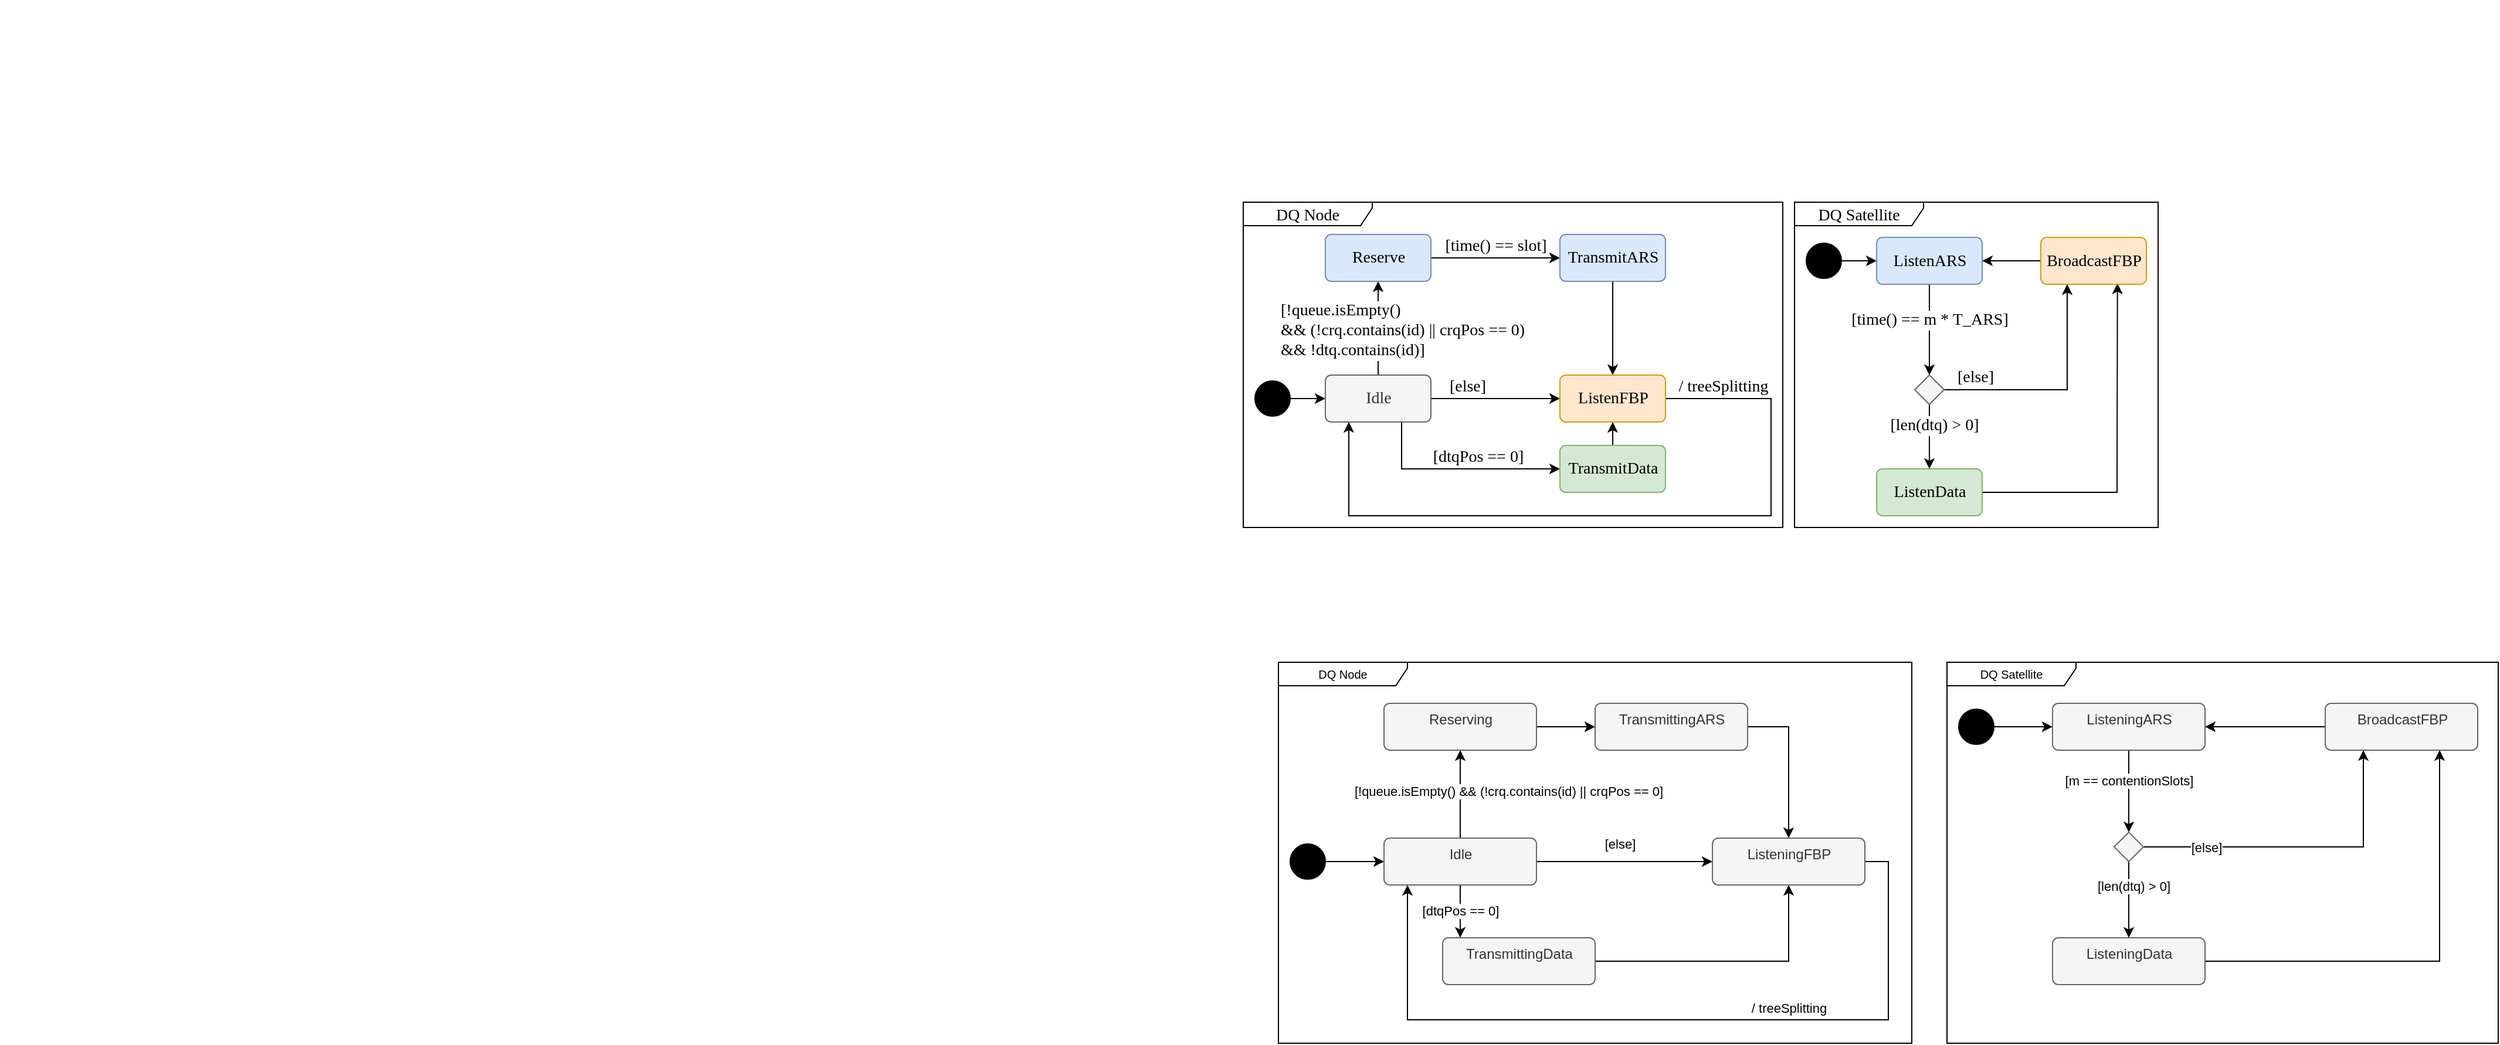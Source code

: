 <mxfile version="23.1.1" type="device">
  <diagram id="aoEpwyaVwkygxryid49U" name="Page-1">
    <mxGraphModel dx="3493" dy="2128" grid="1" gridSize="10" guides="1" tooltips="1" connect="1" arrows="1" fold="1" page="1" pageScale="1" pageWidth="850" pageHeight="1100" math="0" shadow="0">
      <root>
        <mxCell id="0" />
        <mxCell id="1" parent="0" />
        <mxCell id="NaTh2jjpvzgjg7sWAXUI-25" style="edgeStyle=orthogonalEdgeStyle;rounded=0;orthogonalLoop=1;jettySize=auto;html=1;" parent="1" source="NaTh2jjpvzgjg7sWAXUI-26" target="NaTh2jjpvzgjg7sWAXUI-29" edge="1">
          <mxGeometry relative="1" as="geometry" />
        </mxCell>
        <mxCell id="NaTh2jjpvzgjg7sWAXUI-26" value="" style="ellipse;fillColor=strokeColor;" parent="1" vertex="1">
          <mxGeometry x="60" y="660" width="30" height="30" as="geometry" />
        </mxCell>
        <mxCell id="8myoIXHwX_xvSEYw4F4F-2" style="edgeStyle=orthogonalEdgeStyle;rounded=0;orthogonalLoop=1;jettySize=auto;html=1;exitX=0.5;exitY=0;exitDx=0;exitDy=0;" parent="1" source="NaTh2jjpvzgjg7sWAXUI-29" target="8myoIXHwX_xvSEYw4F4F-1" edge="1">
          <mxGeometry relative="1" as="geometry" />
        </mxCell>
        <mxCell id="8myoIXHwX_xvSEYw4F4F-3" value="[!queue.isEmpty() &amp;amp;&amp;amp; (!crq.contains(id) || crqPos == 0]" style="edgeLabel;html=1;align=center;verticalAlign=middle;resizable=0;points=[];" parent="8myoIXHwX_xvSEYw4F4F-2" vertex="1" connectable="0">
          <mxGeometry x="-0.319" relative="1" as="geometry">
            <mxPoint x="41" y="-15" as="offset" />
          </mxGeometry>
        </mxCell>
        <mxCell id="8myoIXHwX_xvSEYw4F4F-7" style="edgeStyle=orthogonalEdgeStyle;rounded=0;orthogonalLoop=1;jettySize=auto;html=1;" parent="1" source="NaTh2jjpvzgjg7sWAXUI-29" target="8myoIXHwX_xvSEYw4F4F-6" edge="1">
          <mxGeometry relative="1" as="geometry">
            <Array as="points">
              <mxPoint x="205" y="730" />
              <mxPoint x="205" y="730" />
            </Array>
          </mxGeometry>
        </mxCell>
        <mxCell id="8myoIXHwX_xvSEYw4F4F-8" value="[dtqPos == 0]" style="edgeLabel;html=1;align=center;verticalAlign=middle;resizable=0;points=[];" parent="8myoIXHwX_xvSEYw4F4F-7" vertex="1" connectable="0">
          <mxGeometry x="-0.58" y="1" relative="1" as="geometry">
            <mxPoint x="-1" y="12" as="offset" />
          </mxGeometry>
        </mxCell>
        <mxCell id="8myoIXHwX_xvSEYw4F4F-10" style="edgeStyle=orthogonalEdgeStyle;rounded=0;orthogonalLoop=1;jettySize=auto;html=1;" parent="1" source="NaTh2jjpvzgjg7sWAXUI-29" target="8myoIXHwX_xvSEYw4F4F-9" edge="1">
          <mxGeometry relative="1" as="geometry" />
        </mxCell>
        <mxCell id="8myoIXHwX_xvSEYw4F4F-11" value="[else]" style="edgeLabel;html=1;align=center;verticalAlign=middle;resizable=0;points=[];" parent="8myoIXHwX_xvSEYw4F4F-10" vertex="1" connectable="0">
          <mxGeometry x="-0.484" y="1" relative="1" as="geometry">
            <mxPoint x="32" y="-14" as="offset" />
          </mxGeometry>
        </mxCell>
        <mxCell id="NaTh2jjpvzgjg7sWAXUI-29" value="Idle" style="html=1;align=center;verticalAlign=top;rounded=1;absoluteArcSize=1;arcSize=10;dashed=0;fillColor=#f5f5f5;fontColor=#333333;strokeColor=#666666;" parent="1" vertex="1">
          <mxGeometry x="140" y="655" width="130" height="40" as="geometry" />
        </mxCell>
        <mxCell id="8myoIXHwX_xvSEYw4F4F-12" style="edgeStyle=orthogonalEdgeStyle;rounded=0;orthogonalLoop=1;jettySize=auto;html=1;" parent="1" source="8myoIXHwX_xvSEYw4F4F-17" target="8myoIXHwX_xvSEYw4F4F-9" edge="1">
          <mxGeometry relative="1" as="geometry">
            <Array as="points">
              <mxPoint x="485" y="560" />
            </Array>
          </mxGeometry>
        </mxCell>
        <mxCell id="8myoIXHwX_xvSEYw4F4F-18" style="edgeStyle=orthogonalEdgeStyle;rounded=0;orthogonalLoop=1;jettySize=auto;html=1;" parent="1" source="8myoIXHwX_xvSEYw4F4F-1" target="8myoIXHwX_xvSEYw4F4F-17" edge="1">
          <mxGeometry relative="1" as="geometry" />
        </mxCell>
        <mxCell id="8myoIXHwX_xvSEYw4F4F-1" value="Reserving" style="html=1;align=center;verticalAlign=top;rounded=1;absoluteArcSize=1;arcSize=10;dashed=0;fillColor=#f5f5f5;fontColor=#333333;strokeColor=#666666;" parent="1" vertex="1">
          <mxGeometry x="140" y="540" width="130" height="40" as="geometry" />
        </mxCell>
        <mxCell id="8myoIXHwX_xvSEYw4F4F-13" style="edgeStyle=orthogonalEdgeStyle;rounded=0;orthogonalLoop=1;jettySize=auto;html=1;" parent="1" source="8myoIXHwX_xvSEYw4F4F-6" target="8myoIXHwX_xvSEYw4F4F-9" edge="1">
          <mxGeometry relative="1" as="geometry">
            <Array as="points">
              <mxPoint x="485" y="760" />
            </Array>
          </mxGeometry>
        </mxCell>
        <mxCell id="8myoIXHwX_xvSEYw4F4F-6" value="TransmittingData" style="html=1;align=center;verticalAlign=top;rounded=1;absoluteArcSize=1;arcSize=10;dashed=0;fillColor=#f5f5f5;fontColor=#333333;strokeColor=#666666;" parent="1" vertex="1">
          <mxGeometry x="190" y="740" width="130" height="40" as="geometry" />
        </mxCell>
        <mxCell id="8myoIXHwX_xvSEYw4F4F-14" style="edgeStyle=orthogonalEdgeStyle;rounded=0;orthogonalLoop=1;jettySize=auto;html=1;" parent="1" source="8myoIXHwX_xvSEYw4F4F-9" target="NaTh2jjpvzgjg7sWAXUI-29" edge="1">
          <mxGeometry relative="1" as="geometry">
            <Array as="points">
              <mxPoint x="570" y="675" />
              <mxPoint x="570" y="810" />
              <mxPoint x="160" y="810" />
            </Array>
          </mxGeometry>
        </mxCell>
        <mxCell id="8myoIXHwX_xvSEYw4F4F-15" value="/ treeSplitting" style="edgeLabel;html=1;align=center;verticalAlign=middle;resizable=0;points=[];" parent="8myoIXHwX_xvSEYw4F4F-14" vertex="1" connectable="0">
          <mxGeometry x="0.076" y="3" relative="1" as="geometry">
            <mxPoint x="126" y="-13" as="offset" />
          </mxGeometry>
        </mxCell>
        <mxCell id="8myoIXHwX_xvSEYw4F4F-9" value="ListeningFBP" style="html=1;align=center;verticalAlign=top;rounded=1;absoluteArcSize=1;arcSize=10;dashed=0;fillColor=#f5f5f5;fontColor=#333333;strokeColor=#666666;" parent="1" vertex="1">
          <mxGeometry x="420" y="655" width="130" height="40" as="geometry" />
        </mxCell>
        <mxCell id="8myoIXHwX_xvSEYw4F4F-16" value="DQ Node" style="shape=umlFrame;whiteSpace=wrap;html=1;fontSize=10;width=110;height=20;" parent="1" vertex="1">
          <mxGeometry x="50" y="505" width="540" height="325" as="geometry" />
        </mxCell>
        <mxCell id="8myoIXHwX_xvSEYw4F4F-17" value="TransmittingARS" style="html=1;align=center;verticalAlign=top;rounded=1;absoluteArcSize=1;arcSize=10;dashed=0;fillColor=#f5f5f5;fontColor=#333333;strokeColor=#666666;" parent="1" vertex="1">
          <mxGeometry x="320" y="540" width="130" height="40" as="geometry" />
        </mxCell>
        <mxCell id="ifaudsmOs5MDKRNVzAqA-16" style="edgeStyle=orthogonalEdgeStyle;rounded=0;orthogonalLoop=1;jettySize=auto;html=1;" parent="1" source="ifaudsmOs5MDKRNVzAqA-17" target="ifaudsmOs5MDKRNVzAqA-20" edge="1">
          <mxGeometry relative="1" as="geometry" />
        </mxCell>
        <mxCell id="ifaudsmOs5MDKRNVzAqA-17" value="" style="ellipse;fillColor=strokeColor;" parent="1" vertex="1">
          <mxGeometry x="630" y="545" width="30" height="30" as="geometry" />
        </mxCell>
        <mxCell id="ifaudsmOs5MDKRNVzAqA-18" style="edgeStyle=orthogonalEdgeStyle;rounded=0;orthogonalLoop=1;jettySize=auto;html=1;fontSize=10;" parent="1" source="ifaudsmOs5MDKRNVzAqA-20" target="ifaudsmOs5MDKRNVzAqA-30" edge="1">
          <mxGeometry relative="1" as="geometry">
            <mxPoint x="900" y="585" as="targetPoint" />
          </mxGeometry>
        </mxCell>
        <mxCell id="ifaudsmOs5MDKRNVzAqA-19" value="[m == contentionSlots]" style="edgeLabel;html=1;align=center;verticalAlign=middle;resizable=0;points=[];" parent="ifaudsmOs5MDKRNVzAqA-18" vertex="1" connectable="0">
          <mxGeometry x="-0.257" y="1" relative="1" as="geometry">
            <mxPoint x="-1" as="offset" />
          </mxGeometry>
        </mxCell>
        <mxCell id="ifaudsmOs5MDKRNVzAqA-20" value="ListeningARS" style="html=1;align=center;verticalAlign=top;rounded=1;absoluteArcSize=1;arcSize=10;dashed=0;fillColor=#f5f5f5;fontColor=#333333;strokeColor=#666666;" parent="1" vertex="1">
          <mxGeometry x="710" y="540" width="130" height="40" as="geometry" />
        </mxCell>
        <mxCell id="ifaudsmOs5MDKRNVzAqA-21" value="DQ Satellite" style="shape=umlFrame;whiteSpace=wrap;html=1;fontSize=10;width=110;height=20;" parent="1" vertex="1">
          <mxGeometry x="620" y="505" width="470" height="325" as="geometry" />
        </mxCell>
        <mxCell id="ifaudsmOs5MDKRNVzAqA-22" style="edgeStyle=orthogonalEdgeStyle;rounded=0;orthogonalLoop=1;jettySize=auto;html=1;exitX=1;exitY=0.5;exitDx=0;exitDy=0;entryX=0.75;entryY=1;entryDx=0;entryDy=0;" parent="1" source="ifaudsmOs5MDKRNVzAqA-23" target="ifaudsmOs5MDKRNVzAqA-25" edge="1">
          <mxGeometry relative="1" as="geometry">
            <Array as="points">
              <mxPoint x="1040" y="760" />
            </Array>
          </mxGeometry>
        </mxCell>
        <mxCell id="ifaudsmOs5MDKRNVzAqA-23" value="ListeningData" style="html=1;align=center;verticalAlign=top;rounded=1;absoluteArcSize=1;arcSize=10;dashed=0;fillColor=#f5f5f5;fontColor=#333333;strokeColor=#666666;" parent="1" vertex="1">
          <mxGeometry x="710" y="740" width="130" height="40" as="geometry" />
        </mxCell>
        <mxCell id="ifaudsmOs5MDKRNVzAqA-24" style="edgeStyle=orthogonalEdgeStyle;rounded=0;orthogonalLoop=1;jettySize=auto;html=1;" parent="1" source="ifaudsmOs5MDKRNVzAqA-25" target="ifaudsmOs5MDKRNVzAqA-20" edge="1">
          <mxGeometry relative="1" as="geometry" />
        </mxCell>
        <mxCell id="ifaudsmOs5MDKRNVzAqA-25" value="BroadcastFBP" style="html=1;align=center;verticalAlign=top;rounded=1;absoluteArcSize=1;arcSize=10;dashed=0;fillColor=#f5f5f5;fontColor=#333333;strokeColor=#666666;" parent="1" vertex="1">
          <mxGeometry x="942.5" y="540" width="130" height="40" as="geometry" />
        </mxCell>
        <mxCell id="ifaudsmOs5MDKRNVzAqA-28" style="edgeStyle=orthogonalEdgeStyle;rounded=0;orthogonalLoop=1;jettySize=auto;html=1;" parent="1" source="ifaudsmOs5MDKRNVzAqA-30" target="ifaudsmOs5MDKRNVzAqA-23" edge="1">
          <mxGeometry relative="1" as="geometry" />
        </mxCell>
        <mxCell id="ifaudsmOs5MDKRNVzAqA-29" value="[len(dtq) &amp;gt; 0]" style="edgeLabel;html=1;align=center;verticalAlign=middle;resizable=0;points=[];" parent="ifaudsmOs5MDKRNVzAqA-28" vertex="1" connectable="0">
          <mxGeometry x="-0.448" relative="1" as="geometry">
            <mxPoint x="4" y="3" as="offset" />
          </mxGeometry>
        </mxCell>
        <mxCell id="ifaudsmOs5MDKRNVzAqA-33" style="edgeStyle=orthogonalEdgeStyle;rounded=0;orthogonalLoop=1;jettySize=auto;html=1;exitX=1;exitY=0.5;exitDx=0;exitDy=0;entryX=0.25;entryY=1;entryDx=0;entryDy=0;" parent="1" source="ifaudsmOs5MDKRNVzAqA-30" target="ifaudsmOs5MDKRNVzAqA-25" edge="1">
          <mxGeometry relative="1" as="geometry" />
        </mxCell>
        <mxCell id="ifaudsmOs5MDKRNVzAqA-34" value="[else]" style="edgeLabel;html=1;align=center;verticalAlign=middle;resizable=0;points=[];" parent="ifaudsmOs5MDKRNVzAqA-33" vertex="1" connectable="0">
          <mxGeometry x="-0.49" y="2" relative="1" as="geometry">
            <mxPoint x="-16" y="2" as="offset" />
          </mxGeometry>
        </mxCell>
        <mxCell id="ifaudsmOs5MDKRNVzAqA-30" value="" style="rhombus;whiteSpace=wrap;html=1;fillColor=#f5f5f5;fontColor=#333333;strokeColor=#666666;" parent="1" vertex="1">
          <mxGeometry x="762.5" y="650" width="25" height="25" as="geometry" />
        </mxCell>
        <mxCell id="bgmofIdBYpxs3ws7wYql-1" value="&lt;font style=&quot;font-size: 14px;&quot; face=&quot;Times New Roman&quot;&gt;DQ Satellite&lt;/font&gt;" style="shape=umlFrame;whiteSpace=wrap;html=1;fontSize=14;width=110;height=20;" vertex="1" parent="1">
          <mxGeometry x="490" y="112.5" width="310" height="277.5" as="geometry" />
        </mxCell>
        <mxCell id="bgmofIdBYpxs3ws7wYql-2" value="&lt;font style=&quot;font-size: 14px;&quot; face=&quot;Times New Roman&quot;&gt;DQ Node&lt;/font&gt;" style="shape=umlFrame;whiteSpace=wrap;html=1;fontSize=14;width=110;height=20;" vertex="1" parent="1">
          <mxGeometry x="20" y="112.5" width="460" height="277.5" as="geometry" />
        </mxCell>
        <mxCell id="bgmofIdBYpxs3ws7wYql-3" style="edgeStyle=orthogonalEdgeStyle;rounded=0;orthogonalLoop=1;jettySize=auto;html=1;fontFamily=Times New Roman;fontSize=14;" edge="1" parent="1" source="bgmofIdBYpxs3ws7wYql-4" target="bgmofIdBYpxs3ws7wYql-11">
          <mxGeometry relative="1" as="geometry" />
        </mxCell>
        <mxCell id="bgmofIdBYpxs3ws7wYql-4" value="" style="ellipse;fillColor=strokeColor;fontFamily=Times New Roman;fontSize=14;" vertex="1" parent="1">
          <mxGeometry x="30" y="265" width="30" height="30" as="geometry" />
        </mxCell>
        <mxCell id="bgmofIdBYpxs3ws7wYql-5" style="edgeStyle=orthogonalEdgeStyle;rounded=0;orthogonalLoop=1;jettySize=auto;html=1;exitX=0.5;exitY=0;exitDx=0;exitDy=0;fontFamily=Times New Roman;fontSize=14;" edge="1" parent="1" source="bgmofIdBYpxs3ws7wYql-11" target="bgmofIdBYpxs3ws7wYql-15">
          <mxGeometry relative="1" as="geometry" />
        </mxCell>
        <mxCell id="bgmofIdBYpxs3ws7wYql-6" value="[!queue.isEmpty()&lt;br style=&quot;font-size: 14px;&quot;&gt;&amp;amp;&amp;amp; (!crq.contains(id) || crqPos == 0)&lt;br style=&quot;font-size: 14px;&quot;&gt;&amp;amp;&amp;amp; !dtq.contains(id)]" style="edgeLabel;html=1;align=left;verticalAlign=middle;resizable=0;points=[];fontFamily=Times New Roman;fontSize=14;" vertex="1" connectable="0" parent="bgmofIdBYpxs3ws7wYql-5">
          <mxGeometry x="-0.319" relative="1" as="geometry">
            <mxPoint x="-85" y="-11" as="offset" />
          </mxGeometry>
        </mxCell>
        <mxCell id="bgmofIdBYpxs3ws7wYql-7" style="edgeStyle=orthogonalEdgeStyle;rounded=0;orthogonalLoop=1;jettySize=auto;html=1;fontFamily=Times New Roman;fontSize=14;" edge="1" parent="1" source="bgmofIdBYpxs3ws7wYql-11" target="bgmofIdBYpxs3ws7wYql-17">
          <mxGeometry relative="1" as="geometry">
            <Array as="points">
              <mxPoint x="155" y="335" />
              <mxPoint x="155" y="335" />
            </Array>
          </mxGeometry>
        </mxCell>
        <mxCell id="bgmofIdBYpxs3ws7wYql-8" value="[dtqPos == 0]" style="edgeLabel;html=1;align=center;verticalAlign=middle;resizable=0;points=[];fontFamily=Times New Roman;fontSize=14;" vertex="1" connectable="0" parent="bgmofIdBYpxs3ws7wYql-7">
          <mxGeometry x="-0.58" y="1" relative="1" as="geometry">
            <mxPoint x="64" y="-7" as="offset" />
          </mxGeometry>
        </mxCell>
        <mxCell id="bgmofIdBYpxs3ws7wYql-9" style="edgeStyle=orthogonalEdgeStyle;rounded=0;orthogonalLoop=1;jettySize=auto;html=1;fontFamily=Times New Roman;fontSize=14;" edge="1" parent="1" source="bgmofIdBYpxs3ws7wYql-11" target="bgmofIdBYpxs3ws7wYql-20">
          <mxGeometry relative="1" as="geometry" />
        </mxCell>
        <mxCell id="bgmofIdBYpxs3ws7wYql-10" value="[else]" style="edgeLabel;html=1;align=center;verticalAlign=middle;resizable=0;points=[];fontFamily=Times New Roman;fontSize=14;" vertex="1" connectable="0" parent="bgmofIdBYpxs3ws7wYql-9">
          <mxGeometry x="-0.484" y="1" relative="1" as="geometry">
            <mxPoint x="2" y="-9" as="offset" />
          </mxGeometry>
        </mxCell>
        <mxCell id="bgmofIdBYpxs3ws7wYql-11" value="Idle" style="html=1;align=center;verticalAlign=middle;rounded=1;absoluteArcSize=1;arcSize=10;dashed=0;fillColor=#f5f5f5;fontColor=#333333;strokeColor=#666666;fontFamily=Times New Roman;fontSize=14;" vertex="1" parent="1">
          <mxGeometry x="90" y="260" width="90" height="40" as="geometry" />
        </mxCell>
        <mxCell id="bgmofIdBYpxs3ws7wYql-12" style="edgeStyle=orthogonalEdgeStyle;rounded=0;orthogonalLoop=1;jettySize=auto;html=1;fontFamily=Times New Roman;fontSize=14;" edge="1" parent="1" source="bgmofIdBYpxs3ws7wYql-21" target="bgmofIdBYpxs3ws7wYql-20">
          <mxGeometry relative="1" as="geometry">
            <Array as="points">
              <mxPoint x="335" y="200" />
              <mxPoint x="335" y="200" />
            </Array>
          </mxGeometry>
        </mxCell>
        <mxCell id="bgmofIdBYpxs3ws7wYql-13" style="edgeStyle=orthogonalEdgeStyle;rounded=0;orthogonalLoop=1;jettySize=auto;html=1;fontFamily=Times New Roman;fontSize=14;" edge="1" parent="1" source="bgmofIdBYpxs3ws7wYql-15" target="bgmofIdBYpxs3ws7wYql-21">
          <mxGeometry relative="1" as="geometry" />
        </mxCell>
        <mxCell id="bgmofIdBYpxs3ws7wYql-14" value="[time() == slot]" style="edgeLabel;html=1;align=center;verticalAlign=middle;resizable=0;points=[];fontFamily=Times New Roman;fontSize=14;" vertex="1" connectable="0" parent="bgmofIdBYpxs3ws7wYql-13">
          <mxGeometry x="-0.34" y="4" relative="1" as="geometry">
            <mxPoint x="18" y="-6" as="offset" />
          </mxGeometry>
        </mxCell>
        <mxCell id="bgmofIdBYpxs3ws7wYql-15" value="Reserve" style="html=1;align=center;verticalAlign=middle;rounded=1;absoluteArcSize=1;arcSize=10;dashed=0;fillColor=#dae8fc;strokeColor=#6c8ebf;fontFamily=Times New Roman;fontSize=14;" vertex="1" parent="1">
          <mxGeometry x="90" y="140" width="90" height="40" as="geometry" />
        </mxCell>
        <mxCell id="bgmofIdBYpxs3ws7wYql-16" style="edgeStyle=orthogonalEdgeStyle;rounded=0;orthogonalLoop=1;jettySize=auto;html=1;exitX=0.5;exitY=0;exitDx=0;exitDy=0;entryX=0.5;entryY=1;entryDx=0;entryDy=0;fontSize=14;" edge="1" parent="1" source="bgmofIdBYpxs3ws7wYql-17" target="bgmofIdBYpxs3ws7wYql-20">
          <mxGeometry relative="1" as="geometry" />
        </mxCell>
        <mxCell id="bgmofIdBYpxs3ws7wYql-17" value="TransmitData" style="html=1;align=center;verticalAlign=middle;rounded=1;absoluteArcSize=1;arcSize=10;dashed=0;fillColor=#d5e8d4;strokeColor=#82b366;fontFamily=Times New Roman;fontSize=14;" vertex="1" parent="1">
          <mxGeometry x="290" y="320" width="90" height="40" as="geometry" />
        </mxCell>
        <mxCell id="bgmofIdBYpxs3ws7wYql-18" style="edgeStyle=orthogonalEdgeStyle;rounded=0;orthogonalLoop=1;jettySize=auto;html=1;fontFamily=Times New Roman;fontSize=14;" edge="1" parent="1" source="bgmofIdBYpxs3ws7wYql-20" target="bgmofIdBYpxs3ws7wYql-11">
          <mxGeometry relative="1" as="geometry">
            <Array as="points">
              <mxPoint x="470" y="280" />
              <mxPoint x="470" y="380" />
              <mxPoint x="110" y="380" />
            </Array>
          </mxGeometry>
        </mxCell>
        <mxCell id="bgmofIdBYpxs3ws7wYql-19" value="/ treeSplitting" style="edgeLabel;html=1;align=center;verticalAlign=middle;resizable=0;points=[];fontFamily=Times New Roman;fontSize=14;" vertex="1" connectable="0" parent="bgmofIdBYpxs3ws7wYql-18">
          <mxGeometry x="0.076" y="3" relative="1" as="geometry">
            <mxPoint x="108" y="-113" as="offset" />
          </mxGeometry>
        </mxCell>
        <mxCell id="bgmofIdBYpxs3ws7wYql-20" value="ListenFBP" style="html=1;align=center;verticalAlign=middle;rounded=1;absoluteArcSize=1;arcSize=10;dashed=0;fillColor=#ffe6cc;strokeColor=#d79b00;fontFamily=Times New Roman;fontSize=14;" vertex="1" parent="1">
          <mxGeometry x="290" y="260" width="90" height="40" as="geometry" />
        </mxCell>
        <mxCell id="bgmofIdBYpxs3ws7wYql-21" value="TransmitARS" style="html=1;align=center;verticalAlign=middle;rounded=1;absoluteArcSize=1;arcSize=10;dashed=0;fillColor=#dae8fc;strokeColor=#6c8ebf;fontFamily=Times New Roman;fontSize=14;" vertex="1" parent="1">
          <mxGeometry x="290" y="140" width="90" height="40" as="geometry" />
        </mxCell>
        <mxCell id="bgmofIdBYpxs3ws7wYql-22" style="edgeStyle=orthogonalEdgeStyle;rounded=0;orthogonalLoop=1;jettySize=auto;html=1;fontFamily=Times New Roman;fontSize=14;" edge="1" parent="1" source="bgmofIdBYpxs3ws7wYql-23" target="bgmofIdBYpxs3ws7wYql-26">
          <mxGeometry relative="1" as="geometry" />
        </mxCell>
        <mxCell id="bgmofIdBYpxs3ws7wYql-23" value="" style="ellipse;fillColor=strokeColor;fontFamily=Times New Roman;fontSize=14;" vertex="1" parent="1">
          <mxGeometry x="500" y="147.5" width="30" height="30" as="geometry" />
        </mxCell>
        <mxCell id="bgmofIdBYpxs3ws7wYql-24" style="edgeStyle=orthogonalEdgeStyle;rounded=0;orthogonalLoop=1;jettySize=auto;html=1;fontSize=14;fontFamily=Times New Roman;" edge="1" parent="1" source="bgmofIdBYpxs3ws7wYql-26" target="bgmofIdBYpxs3ws7wYql-35">
          <mxGeometry relative="1" as="geometry">
            <mxPoint x="750" y="192.5" as="targetPoint" />
          </mxGeometry>
        </mxCell>
        <mxCell id="bgmofIdBYpxs3ws7wYql-25" value="[time() == m * T_ARS]" style="edgeLabel;html=1;align=center;verticalAlign=middle;resizable=0;points=[];fontFamily=Times New Roman;fontSize=14;" vertex="1" connectable="0" parent="bgmofIdBYpxs3ws7wYql-24">
          <mxGeometry x="-0.257" y="1" relative="1" as="geometry">
            <mxPoint x="-1" y="1" as="offset" />
          </mxGeometry>
        </mxCell>
        <mxCell id="bgmofIdBYpxs3ws7wYql-26" value="ListenARS" style="html=1;align=center;verticalAlign=middle;rounded=1;absoluteArcSize=1;arcSize=10;dashed=0;fillColor=#dae8fc;strokeColor=#6c8ebf;fontFamily=Times New Roman;fontSize=14;" vertex="1" parent="1">
          <mxGeometry x="560" y="142.5" width="90" height="40" as="geometry" />
        </mxCell>
        <mxCell id="bgmofIdBYpxs3ws7wYql-27" style="edgeStyle=orthogonalEdgeStyle;rounded=0;orthogonalLoop=1;jettySize=auto;html=1;exitX=1;exitY=0.5;exitDx=0;exitDy=0;entryX=0.726;entryY=0.982;entryDx=0;entryDy=0;fontFamily=Times New Roman;fontSize=14;entryPerimeter=0;" edge="1" parent="1" source="bgmofIdBYpxs3ws7wYql-28" target="bgmofIdBYpxs3ws7wYql-30">
          <mxGeometry relative="1" as="geometry">
            <Array as="points">
              <mxPoint x="765" y="342.5" />
              <mxPoint x="765" y="186.5" />
            </Array>
            <mxPoint x="722.47" y="307.5" as="sourcePoint" />
            <mxPoint x="922.47" y="152.5" as="targetPoint" />
          </mxGeometry>
        </mxCell>
        <mxCell id="bgmofIdBYpxs3ws7wYql-28" value="ListenData" style="html=1;align=center;verticalAlign=middle;rounded=1;absoluteArcSize=1;arcSize=10;dashed=0;fillColor=#d5e8d4;strokeColor=#82b366;fontFamily=Times New Roman;fontSize=14;" vertex="1" parent="1">
          <mxGeometry x="560" y="340" width="90" height="40" as="geometry" />
        </mxCell>
        <mxCell id="bgmofIdBYpxs3ws7wYql-29" style="edgeStyle=orthogonalEdgeStyle;rounded=0;orthogonalLoop=1;jettySize=auto;html=1;fontFamily=Times New Roman;fontSize=14;" edge="1" parent="1" source="bgmofIdBYpxs3ws7wYql-30" target="bgmofIdBYpxs3ws7wYql-26">
          <mxGeometry relative="1" as="geometry" />
        </mxCell>
        <mxCell id="bgmofIdBYpxs3ws7wYql-30" value="BroadcastFBP" style="html=1;align=center;verticalAlign=middle;rounded=1;absoluteArcSize=1;arcSize=10;dashed=0;fillColor=#ffe6cc;strokeColor=#d79b00;fontFamily=Times New Roman;fontSize=14;" vertex="1" parent="1">
          <mxGeometry x="700" y="142.5" width="90" height="40" as="geometry" />
        </mxCell>
        <mxCell id="bgmofIdBYpxs3ws7wYql-31" style="edgeStyle=orthogonalEdgeStyle;rounded=0;orthogonalLoop=1;jettySize=auto;html=1;fontFamily=Times New Roman;fontSize=14;" edge="1" parent="1" source="bgmofIdBYpxs3ws7wYql-35" target="bgmofIdBYpxs3ws7wYql-28">
          <mxGeometry relative="1" as="geometry" />
        </mxCell>
        <mxCell id="bgmofIdBYpxs3ws7wYql-32" value="[len(dtq) &amp;gt; 0]" style="edgeLabel;html=1;align=center;verticalAlign=middle;resizable=0;points=[];fontFamily=Times New Roman;fontSize=14;" vertex="1" connectable="0" parent="bgmofIdBYpxs3ws7wYql-31">
          <mxGeometry x="-0.448" relative="1" as="geometry">
            <mxPoint x="4" y="3" as="offset" />
          </mxGeometry>
        </mxCell>
        <mxCell id="bgmofIdBYpxs3ws7wYql-33" style="edgeStyle=orthogonalEdgeStyle;rounded=0;orthogonalLoop=1;jettySize=auto;html=1;exitX=1;exitY=0.5;exitDx=0;exitDy=0;entryX=0.25;entryY=1;entryDx=0;entryDy=0;fontFamily=Times New Roman;fontSize=14;" edge="1" parent="1" source="bgmofIdBYpxs3ws7wYql-35" target="bgmofIdBYpxs3ws7wYql-30">
          <mxGeometry relative="1" as="geometry" />
        </mxCell>
        <mxCell id="bgmofIdBYpxs3ws7wYql-34" value="[else]" style="edgeLabel;html=1;align=center;verticalAlign=middle;resizable=0;points=[];fontFamily=Times New Roman;fontSize=14;" vertex="1" connectable="0" parent="bgmofIdBYpxs3ws7wYql-33">
          <mxGeometry x="-0.49" y="2" relative="1" as="geometry">
            <mxPoint x="-23" y="-9" as="offset" />
          </mxGeometry>
        </mxCell>
        <mxCell id="bgmofIdBYpxs3ws7wYql-35" value="" style="rhombus;whiteSpace=wrap;html=1;fillColor=#f5f5f5;fontColor=#333333;strokeColor=#666666;fontFamily=Times New Roman;fontSize=14;" vertex="1" parent="1">
          <mxGeometry x="592.5" y="260" width="25" height="25" as="geometry" />
        </mxCell>
        <mxCell id="dr8nxOwULAVBaFsvhFDh-1" value="&amp;nbsp;" style="text;whiteSpace=wrap;html=1;" vertex="1" parent="1">
          <mxGeometry x="-1040" y="-60" width="40" height="40" as="geometry" />
        </mxCell>
      </root>
    </mxGraphModel>
  </diagram>
</mxfile>
